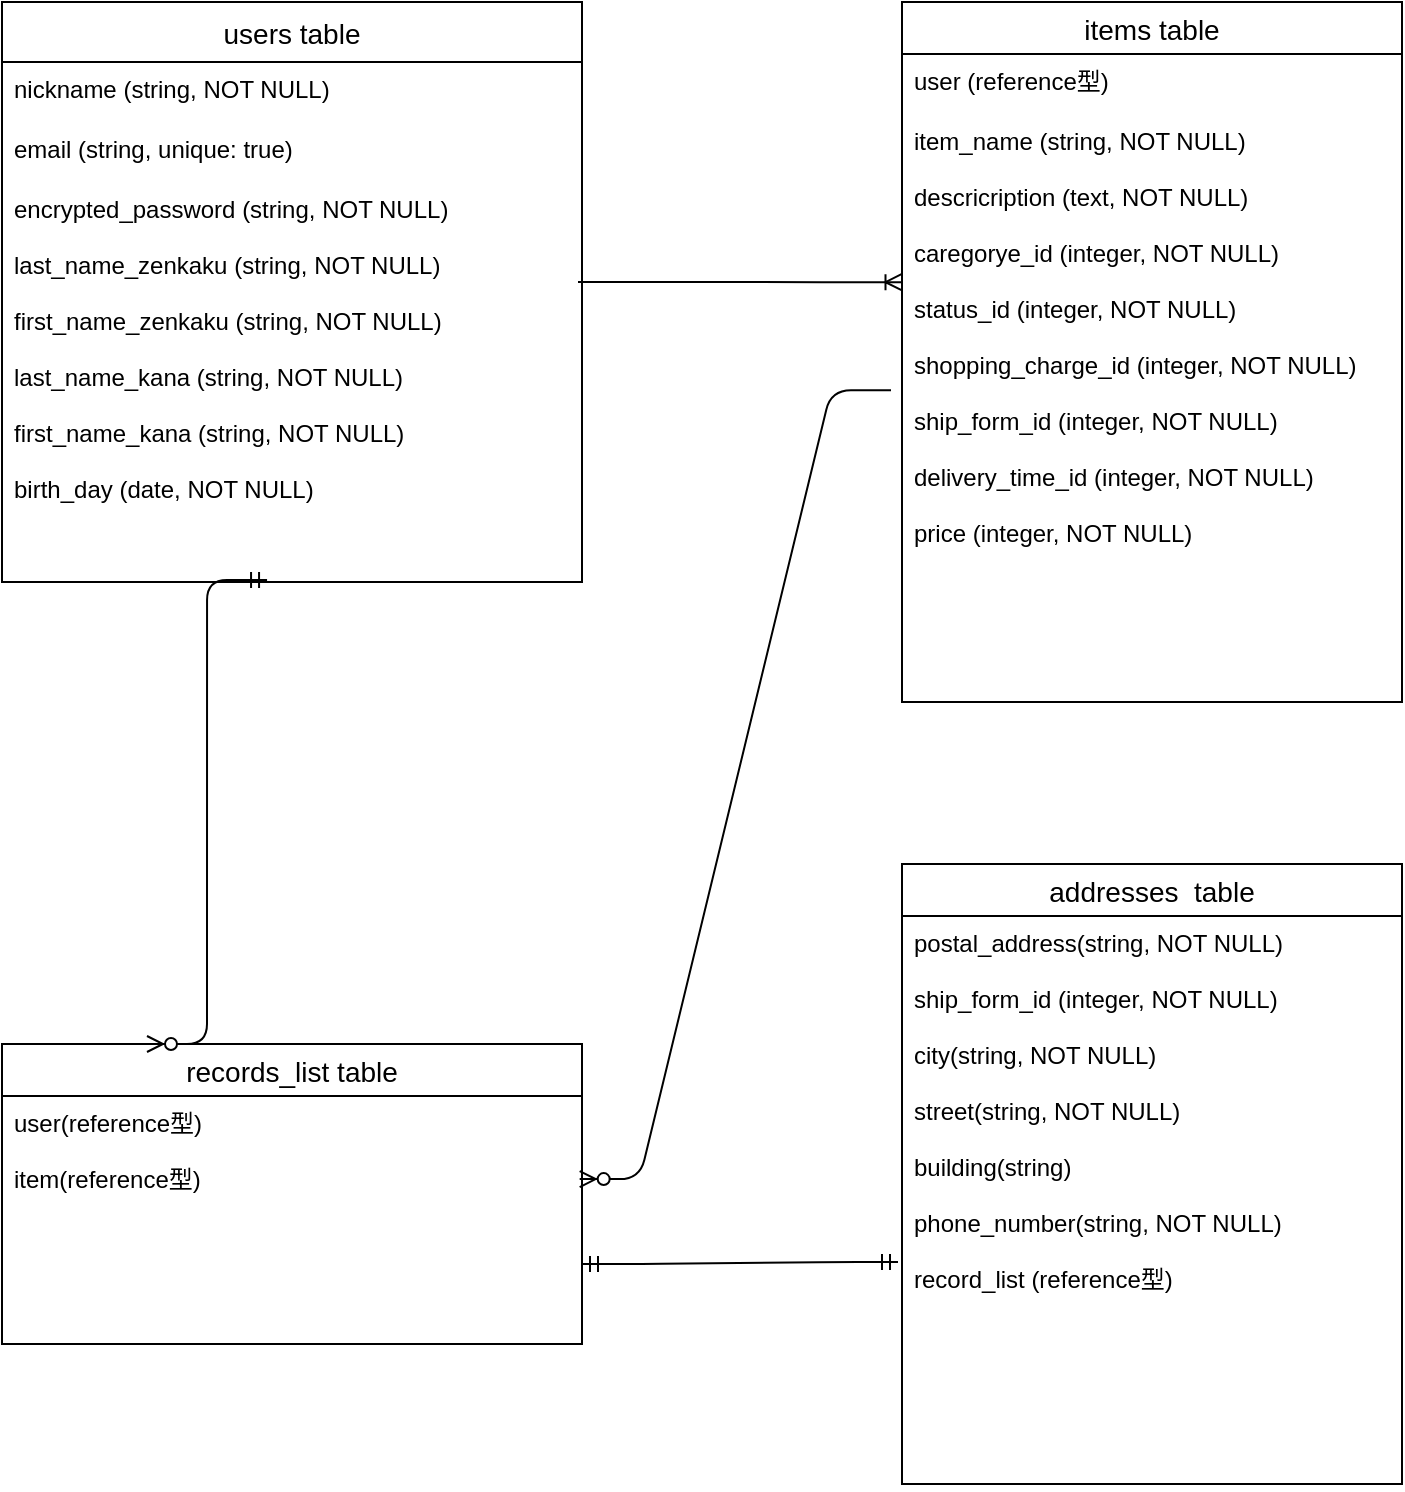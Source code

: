<mxfile>
    <diagram id="31hXxLd-fpCnl7S6ExQ2" name="ページ1">
        <mxGraphModel dx="1297" dy="971" grid="1" gridSize="10" guides="1" tooltips="1" connect="1" arrows="1" fold="1" page="1" pageScale="1" pageWidth="827" pageHeight="1169" math="0" shadow="0">
            <root>
                <mxCell id="0"/>
                <mxCell id="1" parent="0"/>
                <mxCell id="6vT2QrV7kMLng-VsZbP1-28" value="users table" style="swimlane;fontStyle=0;childLayout=stackLayout;horizontal=1;startSize=30;horizontalStack=0;resizeParent=1;resizeParentMax=0;resizeLast=0;collapsible=1;marginBottom=0;align=center;fontSize=14;" parent="1" vertex="1">
                    <mxGeometry x="80" y="39" width="290" height="290" as="geometry">
                        <mxRectangle x="20" y="39" width="100" height="30" as="alternateBounds"/>
                    </mxGeometry>
                </mxCell>
                <mxCell id="6vT2QrV7kMLng-VsZbP1-29" value="nickname (string, NOT NULL)" style="text;strokeColor=none;fillColor=none;spacingLeft=4;spacingRight=4;overflow=hidden;rotatable=0;points=[[0,0.5],[1,0.5]];portConstraint=eastwest;fontSize=12;" parent="6vT2QrV7kMLng-VsZbP1-28" vertex="1">
                    <mxGeometry y="30" width="290" height="30" as="geometry"/>
                </mxCell>
                <mxCell id="6vT2QrV7kMLng-VsZbP1-30" value="email (string, unique: true)" style="text;strokeColor=none;fillColor=none;spacingLeft=4;spacingRight=4;overflow=hidden;rotatable=0;points=[[0,0.5],[1,0.5]];portConstraint=eastwest;fontSize=12;" parent="6vT2QrV7kMLng-VsZbP1-28" vertex="1">
                    <mxGeometry y="60" width="290" height="30" as="geometry"/>
                </mxCell>
                <mxCell id="6vT2QrV7kMLng-VsZbP1-31" value="encrypted_password (string, NOT NULL)&#10;&#10;last_name_zenkaku (string, NOT NULL)&#10;&#10;first_name_zenkaku (string, NOT NULL)&#10;&#10;last_name_kana (string, NOT NULL)&#10;&#10;first_name_kana (string, NOT NULL)&#10;&#10;birth_day (date, NOT NULL)&#10;" style="text;strokeColor=none;fillColor=none;spacingLeft=4;spacingRight=4;overflow=hidden;rotatable=0;points=[[0,0.5],[1,0.5]];portConstraint=eastwest;fontSize=12;" parent="6vT2QrV7kMLng-VsZbP1-28" vertex="1">
                    <mxGeometry y="90" width="290" height="200" as="geometry"/>
                </mxCell>
                <mxCell id="6vT2QrV7kMLng-VsZbP1-32" value="addresses  table" style="swimlane;fontStyle=0;childLayout=stackLayout;horizontal=1;startSize=26;horizontalStack=0;resizeParent=1;resizeParentMax=0;resizeLast=0;collapsible=1;marginBottom=0;align=center;fontSize=14;" parent="1" vertex="1">
                    <mxGeometry x="530" y="470" width="250" height="310" as="geometry"/>
                </mxCell>
                <mxCell id="6vT2QrV7kMLng-VsZbP1-33" value="postal_address(string, NOT NULL)&#10;&#10;ship_form_id (integer, NOT NULL)&#10;&#10;city(string, NOT NULL)&#10;&#10;street(string, NOT NULL)&#10;&#10;building(string)&#10;&#10;phone_number(string, NOT NULL)&#10;&#10;record_list (reference型)" style="text;strokeColor=none;fillColor=none;spacingLeft=4;spacingRight=4;overflow=hidden;rotatable=0;points=[[0,0.5],[1,0.5]];portConstraint=eastwest;fontSize=12;" parent="6vT2QrV7kMLng-VsZbP1-32" vertex="1">
                    <mxGeometry y="26" width="250" height="284" as="geometry"/>
                </mxCell>
                <mxCell id="6vT2QrV7kMLng-VsZbP1-36" value="items table" style="swimlane;fontStyle=0;childLayout=stackLayout;horizontal=1;startSize=26;horizontalStack=0;resizeParent=1;resizeParentMax=0;resizeLast=0;collapsible=1;marginBottom=0;align=center;fontSize=14;" parent="1" vertex="1">
                    <mxGeometry x="530" y="39" width="250" height="350" as="geometry"/>
                </mxCell>
                <mxCell id="6vT2QrV7kMLng-VsZbP1-37" value="user (reference型)" style="text;strokeColor=none;fillColor=none;spacingLeft=4;spacingRight=4;overflow=hidden;rotatable=0;points=[[0,0.5],[1,0.5]];portConstraint=eastwest;fontSize=12;" parent="6vT2QrV7kMLng-VsZbP1-36" vertex="1">
                    <mxGeometry y="26" width="250" height="30" as="geometry"/>
                </mxCell>
                <mxCell id="6vT2QrV7kMLng-VsZbP1-38" value="item_name (string, NOT NULL)&#10;&#10;descricription (text, NOT NULL)&#10;&#10;caregorye_id (integer, NOT NULL)&#10;&#10;status_id (integer, NOT NULL)&#10;&#10;shopping_charge_id (integer, NOT NULL)&#10;&#10;ship_form_id (integer, NOT NULL)&#10;&#10;delivery_time_id (integer, NOT NULL)&#10;&#10;price (integer, NOT NULL)&#10;&#10;" style="text;strokeColor=none;fillColor=none;spacingLeft=4;spacingRight=4;overflow=hidden;rotatable=0;points=[[0,0.5],[1,0.5]];portConstraint=eastwest;fontSize=12;" parent="6vT2QrV7kMLng-VsZbP1-36" vertex="1">
                    <mxGeometry y="56" width="250" height="294" as="geometry"/>
                </mxCell>
                <mxCell id="6vT2QrV7kMLng-VsZbP1-5" value="" style="edgeStyle=entityRelationEdgeStyle;fontSize=12;html=1;endArrow=ERoneToMany;entryX=-0.001;entryY=0.286;entryDx=0;entryDy=0;entryPerimeter=0;" edge="1" parent="1" target="6vT2QrV7kMLng-VsZbP1-38">
                    <mxGeometry width="100" height="100" relative="1" as="geometry">
                        <mxPoint x="368" y="179" as="sourcePoint"/>
                        <mxPoint x="550" y="199" as="targetPoint"/>
                    </mxGeometry>
                </mxCell>
                <mxCell id="6vT2QrV7kMLng-VsZbP1-8" value="records_list table" style="swimlane;fontStyle=0;childLayout=stackLayout;horizontal=1;startSize=26;horizontalStack=0;resizeParent=1;resizeParentMax=0;resizeLast=0;collapsible=1;marginBottom=0;align=center;fontSize=14;" vertex="1" parent="1">
                    <mxGeometry x="80" y="560" width="290" height="150" as="geometry"/>
                </mxCell>
                <mxCell id="6vT2QrV7kMLng-VsZbP1-11" value="user(reference型)&#10;&#10;item(reference型)" style="text;strokeColor=none;fillColor=none;spacingLeft=4;spacingRight=4;overflow=hidden;rotatable=0;points=[[0,0.5],[1,0.5]];portConstraint=eastwest;fontSize=12;" vertex="1" parent="6vT2QrV7kMLng-VsZbP1-8">
                    <mxGeometry y="26" width="290" height="124" as="geometry"/>
                </mxCell>
                <mxCell id="6vT2QrV7kMLng-VsZbP1-19" value="" style="edgeStyle=entityRelationEdgeStyle;fontSize=12;html=1;endArrow=ERmandOne;startArrow=ERmandOne;entryX=-0.008;entryY=0.609;entryDx=0;entryDy=0;entryPerimeter=0;" edge="1" parent="1" target="6vT2QrV7kMLng-VsZbP1-33">
                    <mxGeometry width="100" height="100" relative="1" as="geometry">
                        <mxPoint x="370" y="670" as="sourcePoint"/>
                        <mxPoint x="470" y="570" as="targetPoint"/>
                    </mxGeometry>
                </mxCell>
                <mxCell id="6vT2QrV7kMLng-VsZbP1-20" value="" style="edgeStyle=entityRelationEdgeStyle;fontSize=12;html=1;endArrow=ERzeroToMany;startArrow=ERmandOne;entryX=0.25;entryY=0;entryDx=0;entryDy=0;exitX=0.457;exitY=0.995;exitDx=0;exitDy=0;exitPerimeter=0;" edge="1" parent="1" source="6vT2QrV7kMLng-VsZbP1-31" target="6vT2QrV7kMLng-VsZbP1-8">
                    <mxGeometry width="100" height="100" relative="1" as="geometry">
                        <mxPoint x="100" y="400" as="sourcePoint"/>
                        <mxPoint x="370" y="410" as="targetPoint"/>
                    </mxGeometry>
                </mxCell>
                <mxCell id="6vT2QrV7kMLng-VsZbP1-21" value="" style="edgeStyle=entityRelationEdgeStyle;fontSize=12;html=1;endArrow=ERzeroToMany;endFill=1;exitX=-0.022;exitY=0.47;exitDx=0;exitDy=0;exitPerimeter=0;entryX=0.996;entryY=0.335;entryDx=0;entryDy=0;entryPerimeter=0;" edge="1" parent="1" source="6vT2QrV7kMLng-VsZbP1-38" target="6vT2QrV7kMLng-VsZbP1-11">
                    <mxGeometry width="100" height="100" relative="1" as="geometry">
                        <mxPoint x="380.0" y="239" as="sourcePoint"/>
                        <mxPoint x="540" y="648" as="targetPoint"/>
                    </mxGeometry>
                </mxCell>
            </root>
        </mxGraphModel>
    </diagram>
</mxfile>